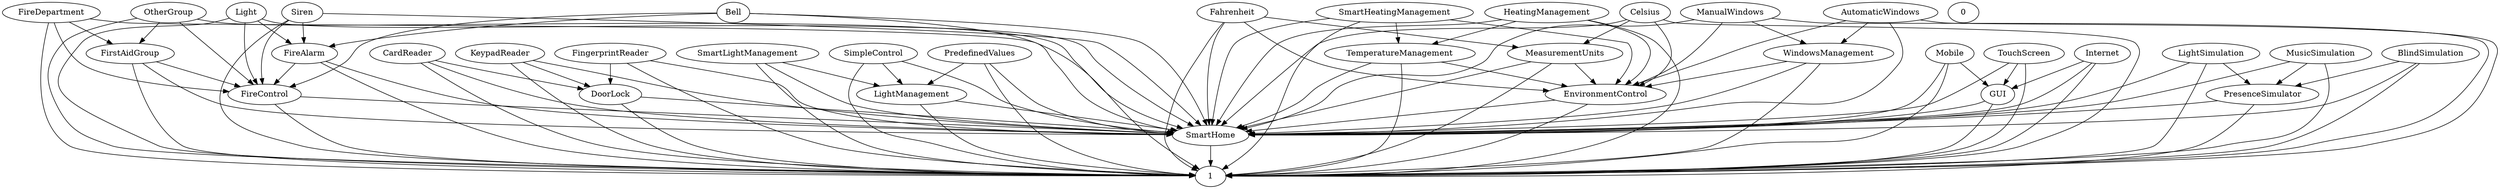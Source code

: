 digraph G {
  WindowsManagement;
  Light;
  CardReader;
  SmartLightManagement;
  MeasurementUnits;
  FireDepartment;
  Fahrenheit;
  FireControl;
  SmartHeatingManagement;
  SimpleControl;
  Siren;
  SmartHome;
  PredefinedValues;
  FireAlarm;
  LightManagement;
  TemperatureManagement;
  FirstAidGroup;
  KeypadReader;
  GUI;
  MusicSimulation;
  PresenceSimulator;
  EnvironmentControl;
  0;
  Bell;
  ManualWindows;
  1;
  TouchScreen;
  LightSimulation;
  DoorLock;
  Internet;
  BlindSimulation;
  Mobile;
  Celsius;
  AutomaticWindows;
  HeatingManagement;
  OtherGroup;
  FingerprintReader;
  FireAlarm -> FireControl;
  FingerprintReader -> DoorLock;
  PredefinedValues -> LightManagement;
  GUI -> SmartHome;
  FireControl -> SmartHome;
  Light -> FireAlarm;
  EnvironmentControl -> SmartHome;
  MeasurementUnits -> EnvironmentControl;
  Siren -> FireAlarm;
  SimpleControl -> LightManagement;
  WindowsManagement -> EnvironmentControl;
  BlindSimulation -> PresenceSimulator;
  Celsius -> MeasurementUnits;
  Internet -> GUI;
  OtherGroup -> FirstAidGroup;
  SmartHeatingManagement -> TemperatureManagement;
  Bell -> FireAlarm;
  Fahrenheit -> MeasurementUnits;
  SmartLightManagement -> LightManagement;
  DoorLock -> SmartHome;
  CardReader -> DoorLock;
  TemperatureManagement -> EnvironmentControl;
  LightSimulation -> PresenceSimulator;
  LightManagement -> SmartHome;
  FireDepartment -> FirstAidGroup;
  Mobile -> GUI;
  AutomaticWindows -> WindowsManagement;
  SmartHome -> 1;
  FirstAidGroup -> FireControl;
  MusicSimulation -> PresenceSimulator;
  ManualWindows -> WindowsManagement;
  PresenceSimulator -> SmartHome;
  KeypadReader -> DoorLock;
  HeatingManagement -> TemperatureManagement;
  TouchScreen -> GUI;
  WindowsManagement -> SmartHome;
  Light -> FireControl;
  CardReader -> SmartHome;
  SmartLightManagement -> SmartHome;
  MeasurementUnits -> SmartHome;
  FireDepartment -> FireControl;
  Fahrenheit -> EnvironmentControl;
  Fahrenheit -> SmartHome;
  FireControl -> 1;
  SmartHeatingManagement -> EnvironmentControl;
  SimpleControl -> SmartHome;
  Siren -> FireControl;
  PredefinedValues -> SmartHome;
  FireAlarm -> SmartHome;
  FireAlarm -> 1;
  LightManagement -> 1;
  TemperatureManagement -> SmartHome;
  FirstAidGroup -> SmartHome;
  FirstAidGroup -> 1;
  KeypadReader -> SmartHome;
  GUI -> 1;
  MusicSimulation -> SmartHome;
  PresenceSimulator -> 1;
  EnvironmentControl -> 1;
  Bell -> FireControl;
  Bell -> SmartHome;
  Bell -> 1;
  ManualWindows -> EnvironmentControl;
  ManualWindows -> SmartHome;
  TouchScreen -> SmartHome;
  TouchScreen -> 1;
  LightSimulation -> SmartHome;
  LightSimulation -> 1;
  DoorLock -> 1;
  Internet -> SmartHome;
  Internet -> 1;
  BlindSimulation -> SmartHome;
  BlindSimulation -> 1;
  Mobile -> SmartHome;
  Mobile -> 1;
  Celsius -> EnvironmentControl;
  Celsius -> SmartHome;
  AutomaticWindows -> EnvironmentControl;
  AutomaticWindows -> SmartHome;
  HeatingManagement -> EnvironmentControl;
  HeatingManagement -> SmartHome;
  OtherGroup -> FireControl;
  OtherGroup -> SmartHome;
  OtherGroup -> 1;
  FingerprintReader -> SmartHome;
  FingerprintReader -> 1;
  WindowsManagement -> 1;
  Light -> SmartHome;
  Light -> 1;
  CardReader -> 1;
  SmartLightManagement -> 1;
  MeasurementUnits -> 1;
  FireDepartment -> SmartHome;
  FireDepartment -> 1;
  Fahrenheit -> 1;
  SmartHeatingManagement -> SmartHome;
  SmartHeatingManagement -> 1;
  SimpleControl -> 1;
  Siren -> SmartHome;
  Siren -> 1;
  PredefinedValues -> 1;
  TemperatureManagement -> 1;
  KeypadReader -> 1;
  MusicSimulation -> 1;
  ManualWindows -> 1;
  Celsius -> 1;
  AutomaticWindows -> 1;
  HeatingManagement -> 1;
}
